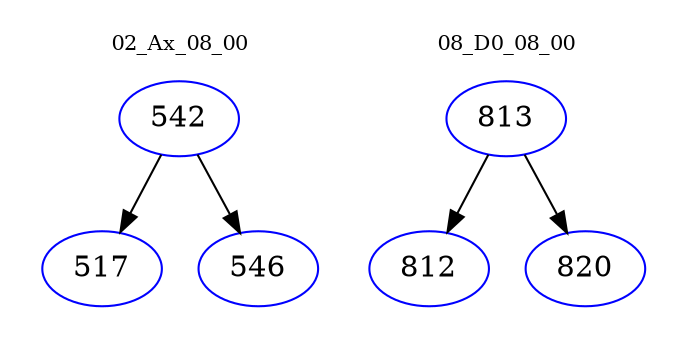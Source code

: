 digraph{
subgraph cluster_0 {
color = white
label = "02_Ax_08_00";
fontsize=10;
T0_542 [label="542", color="blue"]
T0_542 -> T0_517 [color="black"]
T0_517 [label="517", color="blue"]
T0_542 -> T0_546 [color="black"]
T0_546 [label="546", color="blue"]
}
subgraph cluster_1 {
color = white
label = "08_D0_08_00";
fontsize=10;
T1_813 [label="813", color="blue"]
T1_813 -> T1_812 [color="black"]
T1_812 [label="812", color="blue"]
T1_813 -> T1_820 [color="black"]
T1_820 [label="820", color="blue"]
}
}
